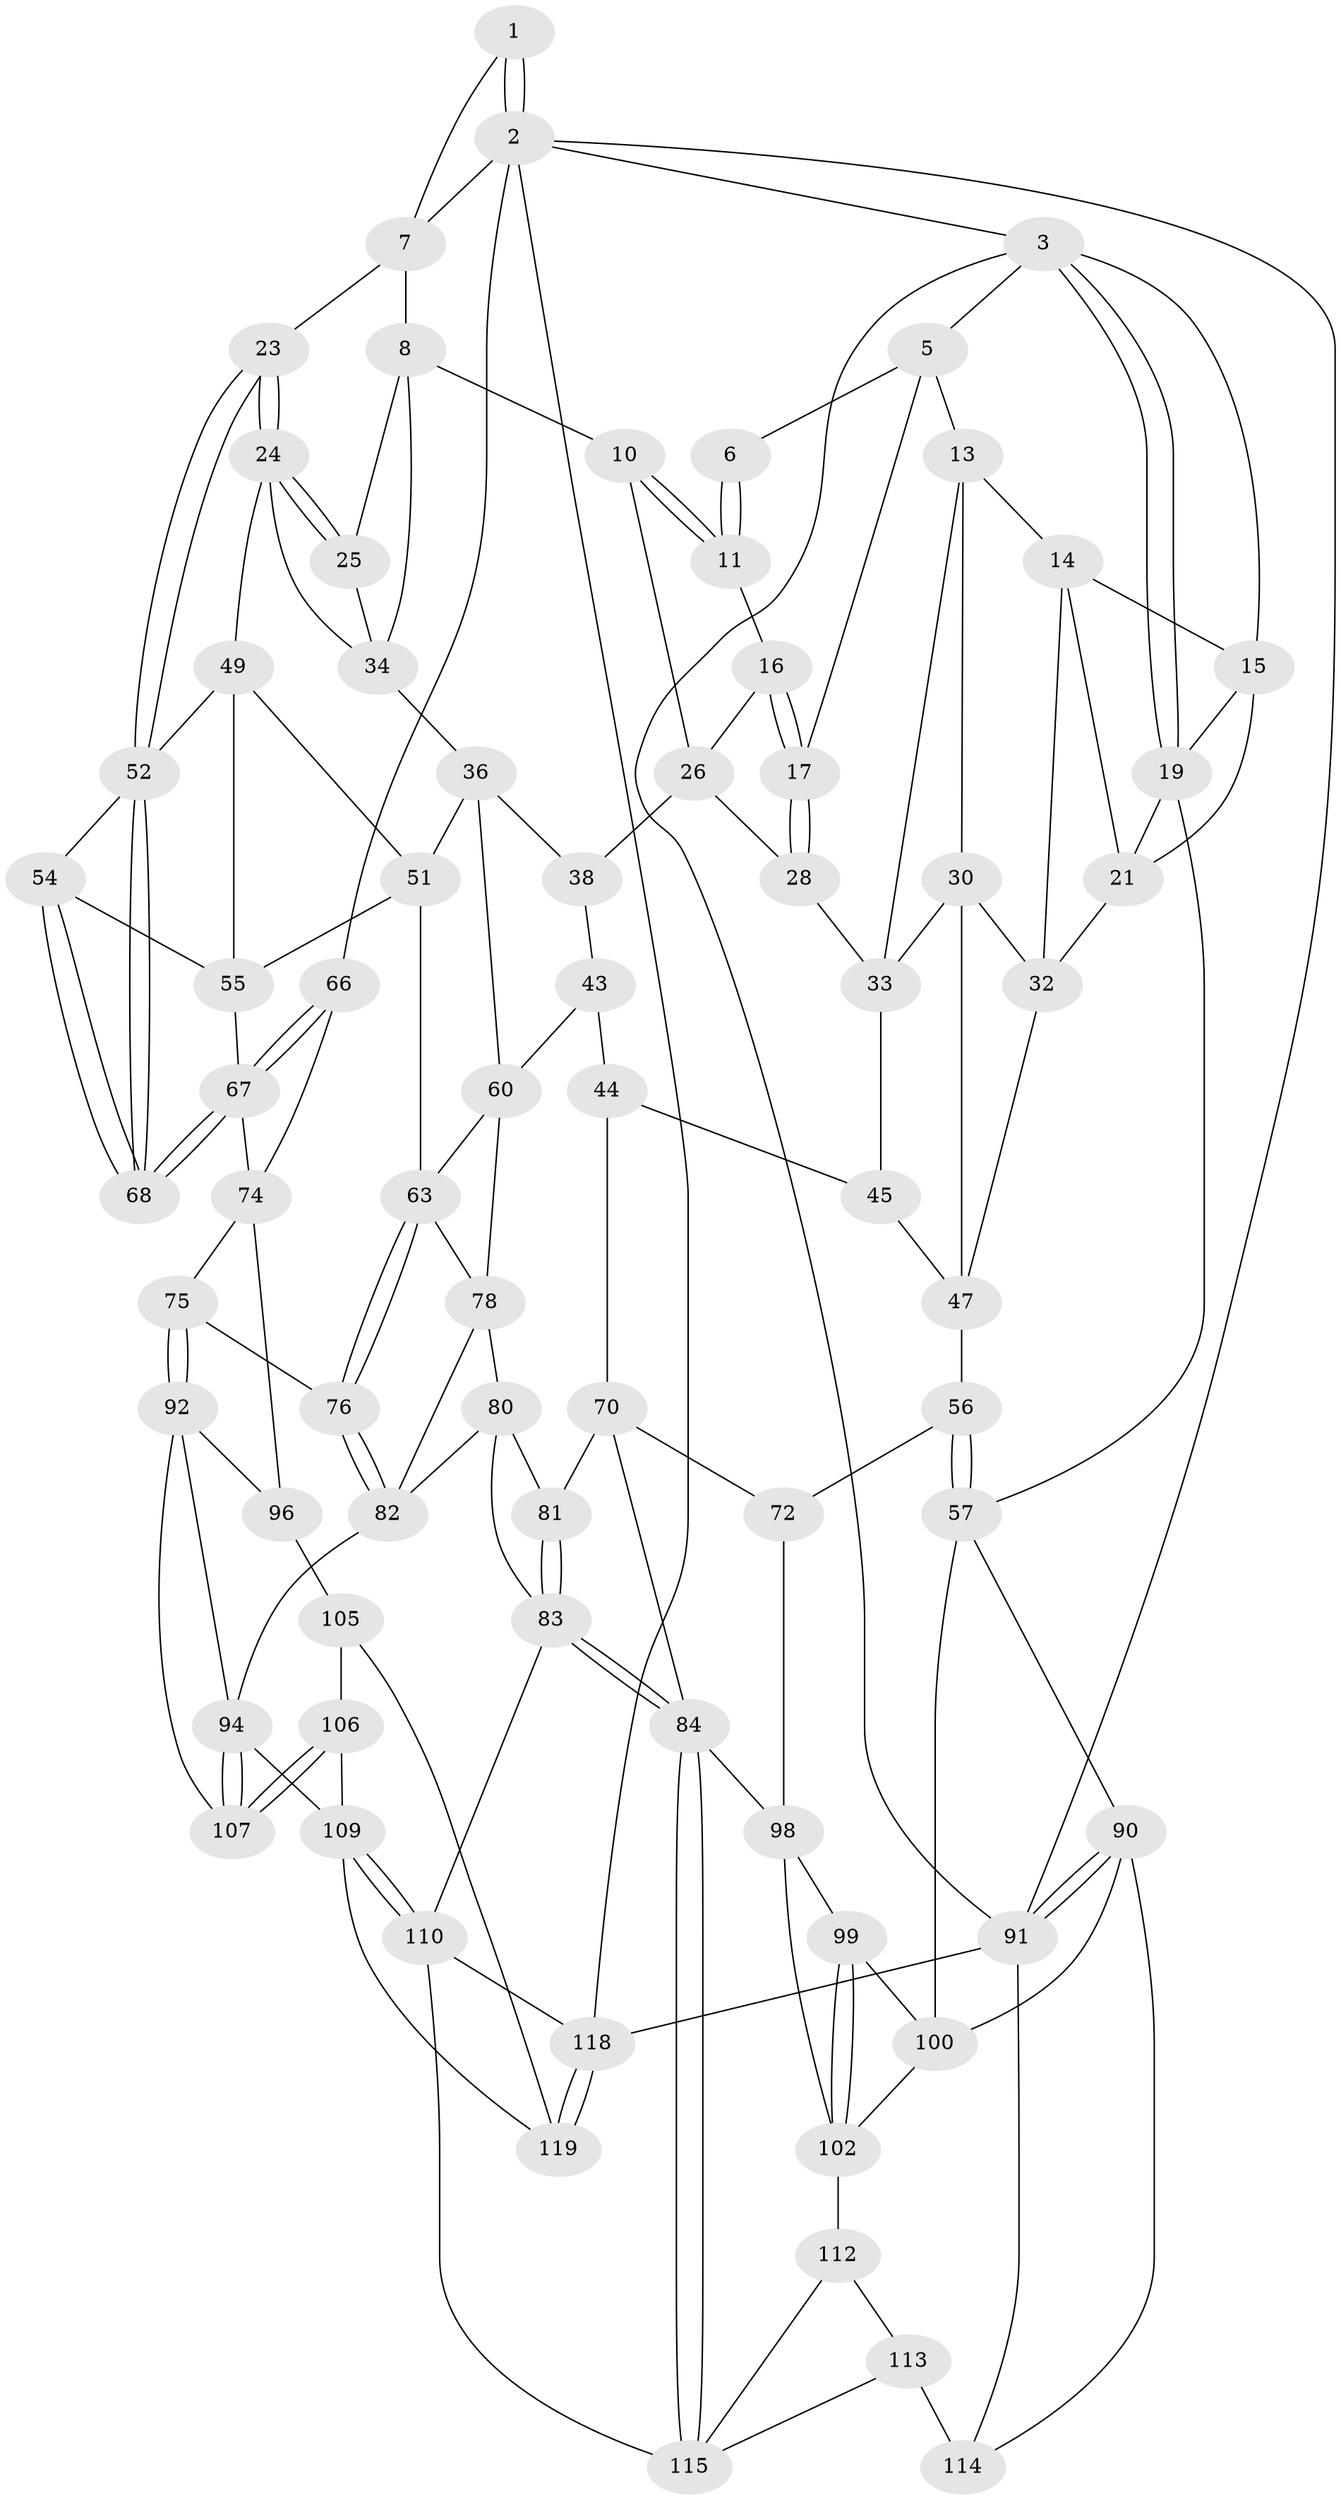 // Generated by graph-tools (version 1.1) at 2025/24/03/03/25 07:24:36]
// undirected, 74 vertices, 160 edges
graph export_dot {
graph [start="1"]
  node [color=gray90,style=filled];
  1 [pos="+0.729189085514075+0"];
  2 [pos="+1+0",super="+65"];
  3 [pos="+0+0",super="+4"];
  5 [pos="+0.23900914409163382+0",super="+12"];
  6 [pos="+0.6409834288778957+0"];
  7 [pos="+0.8222770481145186+0.08488626588894199",super="+22"];
  8 [pos="+0.8189696060122807+0.08813047522836229",super="+9"];
  10 [pos="+0.6421797239523533+0.11079079094357096"];
  11 [pos="+0.6206389949145197+0.008255614591761258"];
  13 [pos="+0.23185601123599736+0.08829735351077915",super="+29"];
  14 [pos="+0.10760214412485367+0.11092152084280699",super="+20"];
  15 [pos="+0.06326891987791058+0.04870516694726492",super="+18"];
  16 [pos="+0.434248464671335+0.06382366531040512"];
  17 [pos="+0.32674710362042025+0.06444364493599325"];
  19 [pos="+0+0.23387897056907245",super="+46"];
  21 [pos="+0.03160007585462796+0.19781507759531144",super="+42"];
  23 [pos="+1+0"];
  24 [pos="+0.9184041979498977+0.19802802559177676",super="+39"];
  25 [pos="+0.8645796232014136+0.1876396692402441"];
  26 [pos="+0.5178594634101017+0.143964907464079",super="+27"];
  28 [pos="+0.38192434062450853+0.19257209145527487"];
  30 [pos="+0.17521576968839253+0.2191471843244572",super="+31"];
  32 [pos="+0.1225757192082627+0.22780872530502927",super="+41"];
  33 [pos="+0.31593273485023876+0.23255508294998217",super="+40"];
  34 [pos="+0.798857483930406+0.21437338944760786",super="+35"];
  36 [pos="+0.6656854108959722+0.27462309911632954",super="+37"];
  38 [pos="+0.4468913748298576+0.30605211515257325"];
  43 [pos="+0.41388342536737677+0.3336677140605381",super="+62"];
  44 [pos="+0.30133546050375337+0.39634875289123966",super="+69"];
  45 [pos="+0.26973848198849504+0.3992677461624433"];
  47 [pos="+0.1642540692357349+0.3943580198836973",super="+48"];
  49 [pos="+0.8861085574293475+0.30898080383611176",super="+50"];
  51 [pos="+0.7029724542221053+0.3029089226055479",super="+59"];
  52 [pos="+1+0.2741495229653768",super="+53"];
  54 [pos="+0.9080511987577804+0.4403468519998114"];
  55 [pos="+0.8499331590592217+0.4535569003886737",super="+58"];
  56 [pos="+0.19293472265246658+0.5302665454263026"];
  57 [pos="+0+0.46551605495632886",super="+89"];
  60 [pos="+0.5724421617444271+0.41871637594920025",super="+61"];
  63 [pos="+0.6891267781946396+0.5385008498938403",super="+64"];
  66 [pos="+1+0.674680701177328"];
  67 [pos="+1+0.6691559192252381",super="+73"];
  68 [pos="+1+0.5832477648690771"];
  70 [pos="+0.37092966315295484+0.5798535175567124",super="+71"];
  72 [pos="+0.20927143027306894+0.5831399428161474"];
  74 [pos="+0.8399480042213338+0.512559855725551",super="+77"];
  75 [pos="+0.7544330274331359+0.6215925658289825"];
  76 [pos="+0.6981483148235379+0.5712818040433513"];
  78 [pos="+0.522438938106399+0.5818477174516977",super="+79"];
  80 [pos="+0.409662547779174+0.6183586153278529",super="+86"];
  81 [pos="+0.38042956594334354+0.589974340640816"];
  82 [pos="+0.5551475208975679+0.6599802699376105",super="+88"];
  83 [pos="+0.36907010636443544+0.8018119664648974",super="+87"];
  84 [pos="+0.3486662308644272+0.8084532767726558",super="+85"];
  90 [pos="+0+0.7682018444256931",super="+108"];
  91 [pos="+0+1",super="+124"];
  92 [pos="+0.7663373836217027+0.6431943740472131",super="+93"];
  94 [pos="+0.5910283519204642+0.7340331136760209",super="+95"];
  96 [pos="+0.9860837854295075+0.7120496644997439",super="+97"];
  98 [pos="+0.15369765816116016+0.635391192185817",super="+101"];
  99 [pos="+0.1302262628513046+0.6516745375292894"];
  100 [pos="+0.06565500478914588+0.667194066141401",super="+103"];
  102 [pos="+0.12456438979066696+0.7831100622352838",super="+104"];
  105 [pos="+0.7470248256980391+0.8353382493251941",super="+117"];
  106 [pos="+0.6981750624344965+0.8431647416837961"];
  107 [pos="+0.6783756009254288+0.7991295491206997"];
  109 [pos="+0.5597954649882129+0.9027503883924928",super="+111"];
  110 [pos="+0.5496967496357417+0.9113675725416858",super="+120"];
  112 [pos="+0.14043149601308022+0.8209006917263213"];
  113 [pos="+0.10743496041499628+0.8780509110739517",super="+121"];
  114 [pos="+0+0.8598089919930243",super="+122"];
  115 [pos="+0.33082906219169245+0.8666728254262644",super="+116"];
  118 [pos="+0.8540903066342989+1",super="+123"];
  119 [pos="+0.8533605330067346+1"];
  1 -- 2;
  1 -- 2;
  1 -- 7;
  2 -- 3;
  2 -- 91;
  2 -- 66;
  2 -- 118;
  2 -- 7;
  3 -- 19;
  3 -- 19;
  3 -- 91;
  3 -- 5;
  3 -- 15;
  5 -- 6;
  5 -- 17;
  5 -- 13;
  6 -- 11;
  6 -- 11;
  7 -- 8;
  7 -- 23;
  8 -- 25;
  8 -- 10;
  8 -- 34;
  10 -- 11;
  10 -- 11;
  10 -- 26;
  11 -- 16;
  13 -- 14;
  13 -- 33;
  13 -- 30;
  14 -- 15;
  14 -- 32;
  14 -- 21;
  15 -- 19;
  15 -- 21;
  16 -- 17;
  16 -- 17;
  16 -- 26;
  17 -- 28;
  17 -- 28;
  19 -- 57;
  19 -- 21;
  21 -- 32;
  23 -- 24;
  23 -- 24;
  23 -- 52;
  23 -- 52;
  24 -- 25;
  24 -- 25;
  24 -- 49;
  24 -- 34;
  25 -- 34;
  26 -- 28;
  26 -- 38;
  28 -- 33;
  30 -- 32;
  30 -- 47;
  30 -- 33;
  32 -- 47;
  33 -- 45;
  34 -- 36;
  36 -- 51;
  36 -- 38;
  36 -- 60;
  38 -- 43;
  43 -- 44 [weight=2];
  43 -- 60;
  44 -- 45;
  44 -- 70;
  45 -- 47;
  47 -- 56;
  49 -- 52;
  49 -- 51;
  49 -- 55;
  51 -- 63;
  51 -- 55;
  52 -- 68;
  52 -- 68;
  52 -- 54;
  54 -- 55;
  54 -- 68;
  54 -- 68;
  55 -- 67;
  56 -- 57;
  56 -- 57;
  56 -- 72;
  57 -- 90;
  57 -- 100;
  60 -- 63;
  60 -- 78;
  63 -- 76;
  63 -- 76;
  63 -- 78;
  66 -- 67;
  66 -- 67;
  66 -- 74;
  67 -- 68;
  67 -- 68;
  67 -- 74;
  70 -- 81;
  70 -- 72;
  70 -- 84;
  72 -- 98;
  74 -- 75;
  74 -- 96;
  75 -- 76;
  75 -- 92;
  75 -- 92;
  76 -- 82;
  76 -- 82;
  78 -- 80;
  78 -- 82;
  80 -- 81;
  80 -- 83;
  80 -- 82;
  81 -- 83;
  81 -- 83;
  82 -- 94;
  83 -- 84;
  83 -- 84;
  83 -- 110;
  84 -- 115;
  84 -- 115;
  84 -- 98;
  90 -- 91;
  90 -- 91;
  90 -- 114;
  90 -- 100;
  91 -- 114;
  91 -- 118;
  92 -- 107;
  92 -- 94;
  92 -- 96;
  94 -- 107;
  94 -- 107;
  94 -- 109;
  96 -- 105 [weight=2];
  98 -- 99;
  98 -- 102;
  99 -- 100;
  99 -- 102;
  99 -- 102;
  100 -- 102;
  102 -- 112;
  105 -- 106;
  105 -- 119;
  106 -- 107;
  106 -- 107;
  106 -- 109;
  109 -- 110;
  109 -- 110;
  109 -- 119;
  110 -- 118;
  110 -- 115;
  112 -- 113;
  112 -- 115;
  113 -- 114 [weight=2];
  113 -- 115;
  118 -- 119;
  118 -- 119;
}
